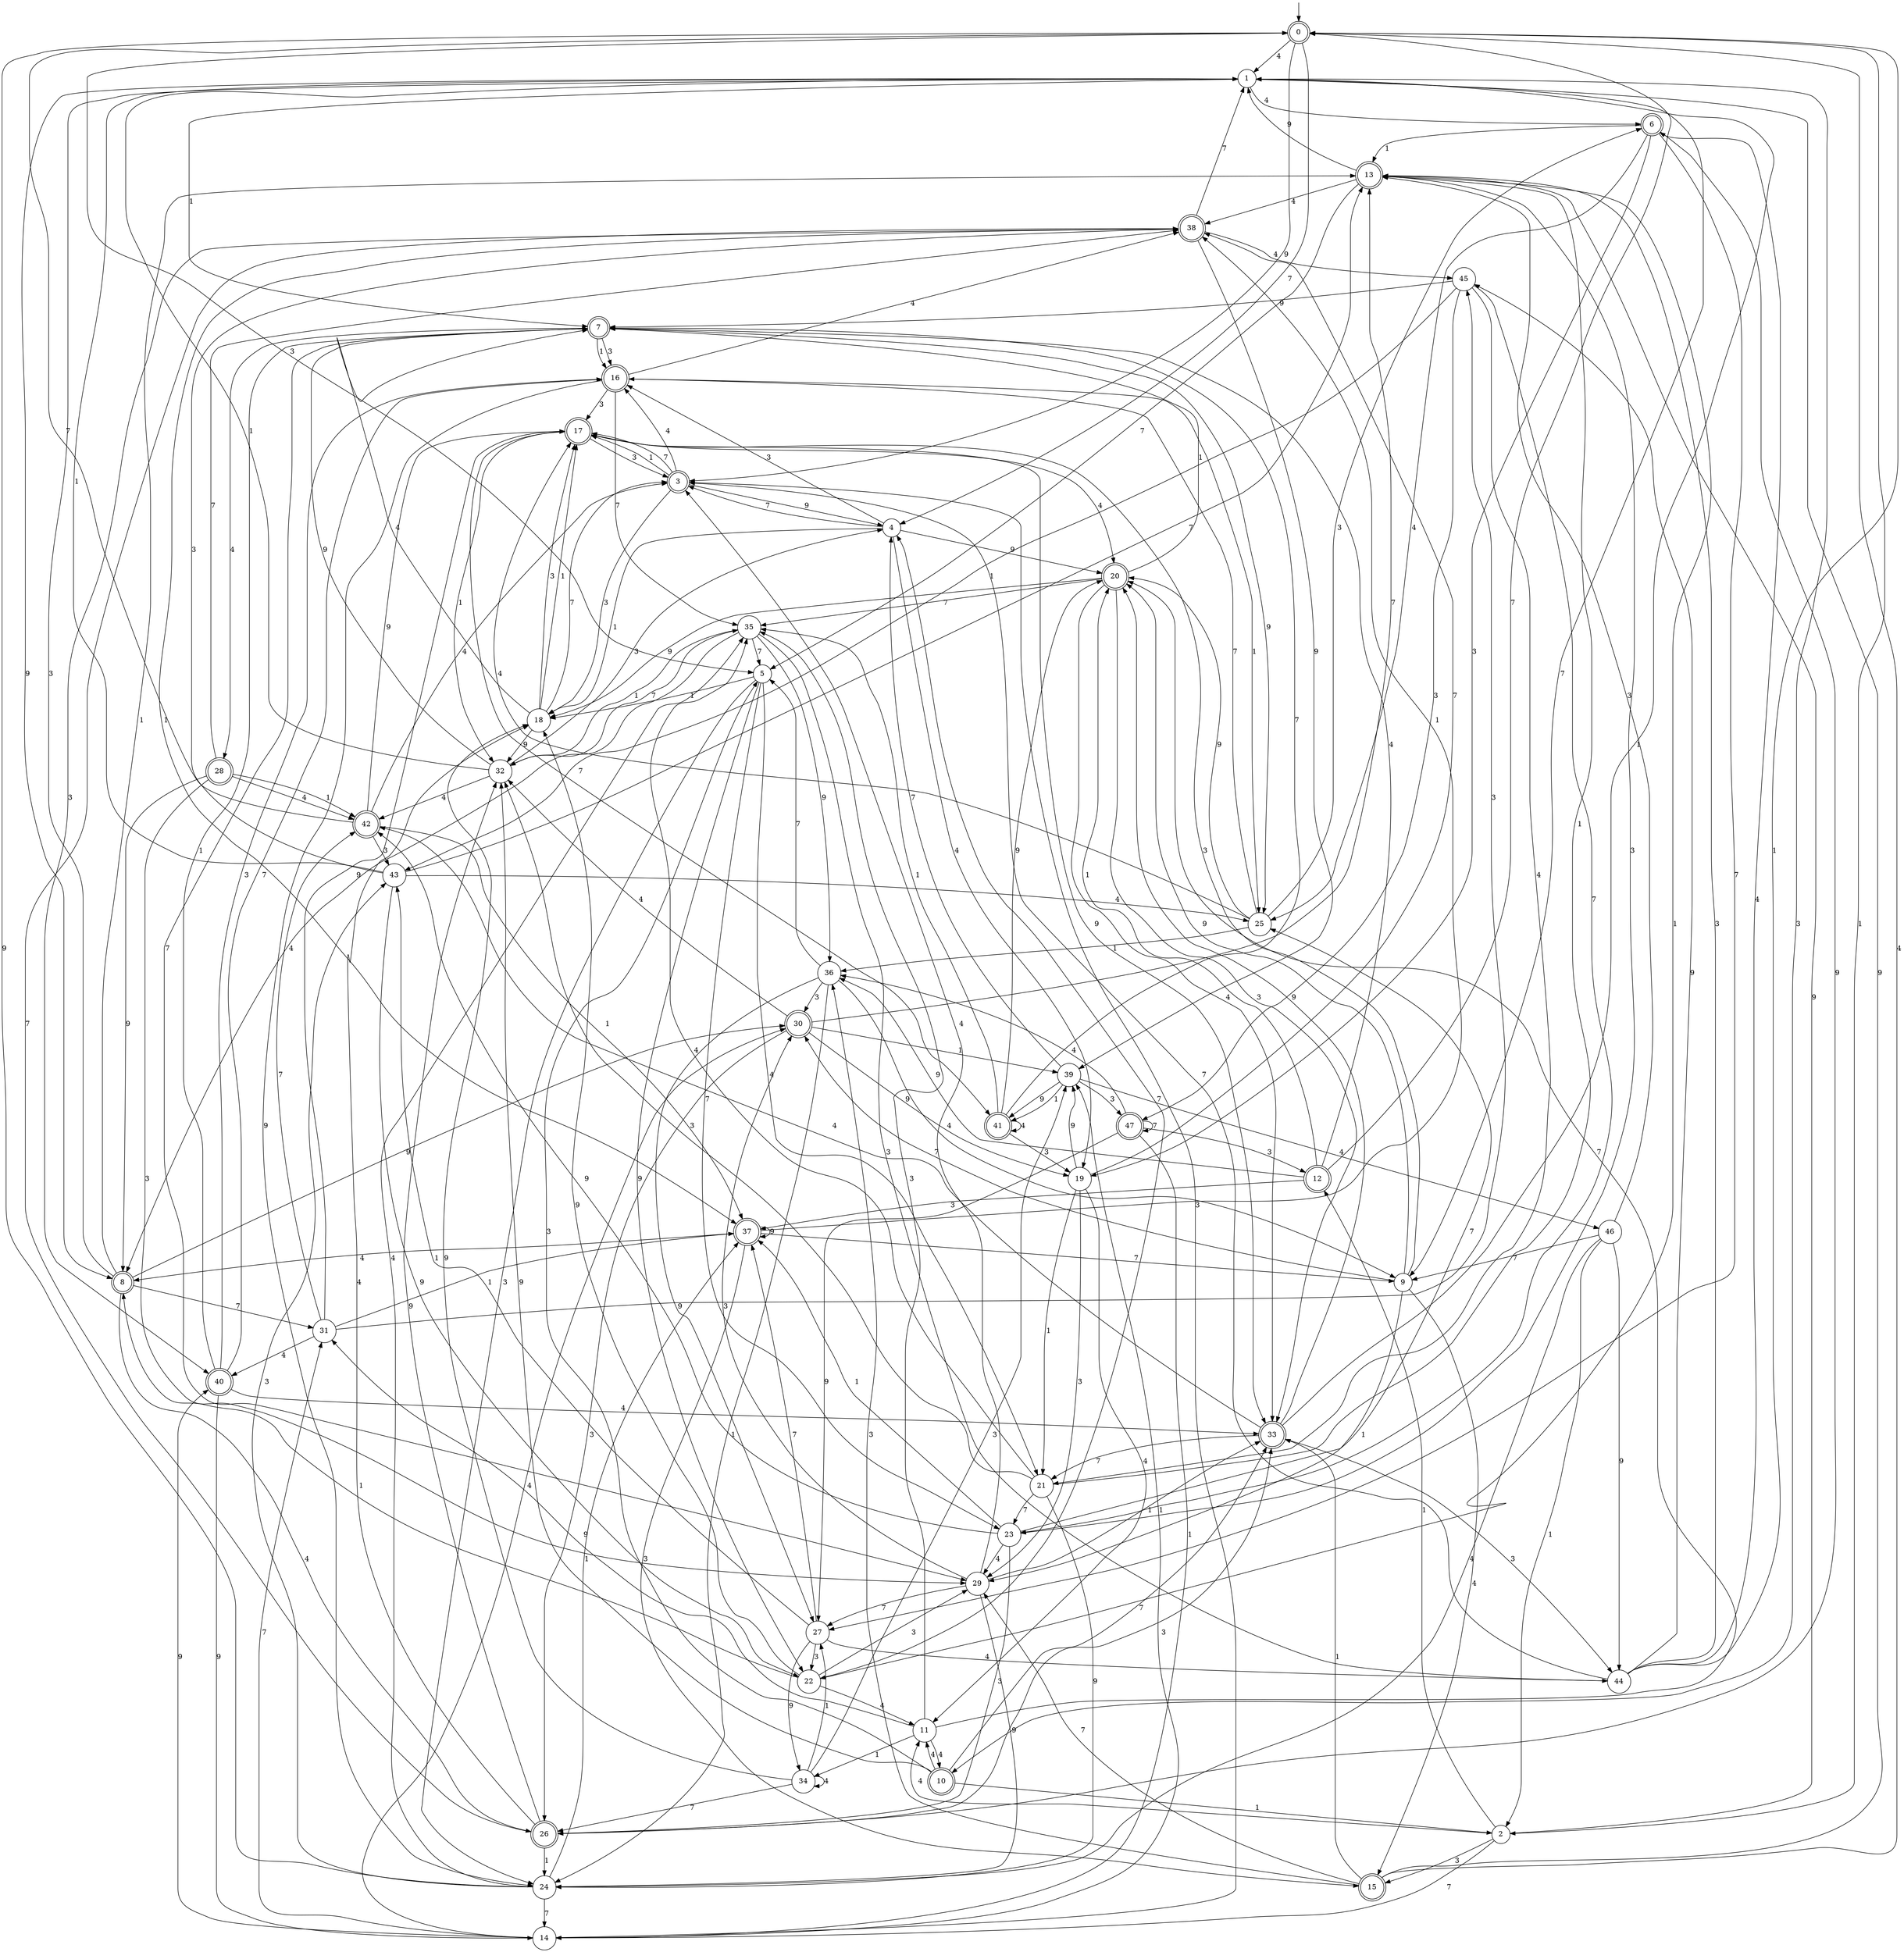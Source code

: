 digraph g {

	s0 [shape="doublecircle" label="0"];
	s1 [shape="circle" label="1"];
	s2 [shape="circle" label="2"];
	s3 [shape="doublecircle" label="3"];
	s4 [shape="circle" label="4"];
	s5 [shape="circle" label="5"];
	s6 [shape="doublecircle" label="6"];
	s7 [shape="doublecircle" label="7"];
	s8 [shape="doublecircle" label="8"];
	s9 [shape="circle" label="9"];
	s10 [shape="doublecircle" label="10"];
	s11 [shape="circle" label="11"];
	s12 [shape="doublecircle" label="12"];
	s13 [shape="doublecircle" label="13"];
	s14 [shape="circle" label="14"];
	s15 [shape="doublecircle" label="15"];
	s16 [shape="doublecircle" label="16"];
	s17 [shape="doublecircle" label="17"];
	s18 [shape="circle" label="18"];
	s19 [shape="circle" label="19"];
	s20 [shape="doublecircle" label="20"];
	s21 [shape="circle" label="21"];
	s22 [shape="circle" label="22"];
	s23 [shape="circle" label="23"];
	s24 [shape="circle" label="24"];
	s25 [shape="circle" label="25"];
	s26 [shape="doublecircle" label="26"];
	s27 [shape="circle" label="27"];
	s28 [shape="doublecircle" label="28"];
	s29 [shape="circle" label="29"];
	s30 [shape="doublecircle" label="30"];
	s31 [shape="circle" label="31"];
	s32 [shape="circle" label="32"];
	s33 [shape="doublecircle" label="33"];
	s34 [shape="circle" label="34"];
	s35 [shape="circle" label="35"];
	s36 [shape="circle" label="36"];
	s37 [shape="doublecircle" label="37"];
	s38 [shape="doublecircle" label="38"];
	s39 [shape="circle" label="39"];
	s40 [shape="doublecircle" label="40"];
	s41 [shape="doublecircle" label="41"];
	s42 [shape="doublecircle" label="42"];
	s43 [shape="circle" label="43"];
	s44 [shape="circle" label="44"];
	s45 [shape="circle" label="45"];
	s46 [shape="circle" label="46"];
	s47 [shape="doublecircle" label="47"];
	s0 -> s1 [label="4"];
	s0 -> s2 [label="1"];
	s0 -> s3 [label="9"];
	s0 -> s4 [label="7"];
	s0 -> s5 [label="3"];
	s1 -> s6 [label="4"];
	s1 -> s7 [label="1"];
	s1 -> s8 [label="9"];
	s1 -> s9 [label="7"];
	s1 -> s10 [label="3"];
	s2 -> s11 [label="4"];
	s2 -> s12 [label="1"];
	s2 -> s13 [label="9"];
	s2 -> s14 [label="7"];
	s2 -> s15 [label="3"];
	s3 -> s16 [label="4"];
	s3 -> s17 [label="1"];
	s3 -> s4 [label="9"];
	s3 -> s17 [label="7"];
	s3 -> s18 [label="3"];
	s4 -> s19 [label="4"];
	s4 -> s18 [label="1"];
	s4 -> s20 [label="9"];
	s4 -> s3 [label="7"];
	s4 -> s16 [label="3"];
	s5 -> s21 [label="4"];
	s5 -> s18 [label="1"];
	s5 -> s22 [label="9"];
	s5 -> s23 [label="7"];
	s5 -> s24 [label="3"];
	s6 -> s25 [label="4"];
	s6 -> s13 [label="1"];
	s6 -> s26 [label="9"];
	s6 -> s27 [label="7"];
	s6 -> s19 [label="3"];
	s7 -> s28 [label="4"];
	s7 -> s16 [label="1"];
	s7 -> s25 [label="9"];
	s7 -> s29 [label="7"];
	s7 -> s16 [label="3"];
	s8 -> s26 [label="4"];
	s8 -> s13 [label="1"];
	s8 -> s30 [label="9"];
	s8 -> s31 [label="7"];
	s8 -> s1 [label="3"];
	s9 -> s15 [label="4"];
	s9 -> s29 [label="1"];
	s9 -> s20 [label="9"];
	s9 -> s30 [label="7"];
	s9 -> s17 [label="3"];
	s10 -> s11 [label="4"];
	s10 -> s2 [label="1"];
	s10 -> s32 [label="9"];
	s10 -> s33 [label="7"];
	s10 -> s5 [label="3"];
	s11 -> s10 [label="4"];
	s11 -> s34 [label="1"];
	s11 -> s31 [label="9"];
	s11 -> s20 [label="7"];
	s11 -> s35 [label="3"];
	s12 -> s7 [label="4"];
	s12 -> s20 [label="1"];
	s12 -> s36 [label="9"];
	s12 -> s0 [label="7"];
	s12 -> s37 [label="3"];
	s13 -> s38 [label="4"];
	s13 -> s22 [label="1"];
	s13 -> s1 [label="9"];
	s13 -> s5 [label="7"];
	s13 -> s23 [label="3"];
	s14 -> s30 [label="4"];
	s14 -> s39 [label="1"];
	s14 -> s40 [label="9"];
	s14 -> s31 [label="7"];
	s14 -> s3 [label="3"];
	s15 -> s0 [label="4"];
	s15 -> s33 [label="1"];
	s15 -> s1 [label="9"];
	s15 -> s29 [label="7"];
	s15 -> s36 [label="3"];
	s16 -> s38 [label="4"];
	s16 -> s25 [label="1"];
	s16 -> s24 [label="9"];
	s16 -> s35 [label="7"];
	s16 -> s17 [label="3"];
	s17 -> s20 [label="4"];
	s17 -> s32 [label="1"];
	s17 -> s33 [label="9"];
	s17 -> s41 [label="7"];
	s17 -> s3 [label="3"];
	s18 -> s7 [label="4"];
	s18 -> s17 [label="1"];
	s18 -> s32 [label="9"];
	s18 -> s3 [label="7"];
	s18 -> s17 [label="3"];
	s19 -> s11 [label="4"];
	s19 -> s21 [label="1"];
	s19 -> s39 [label="9"];
	s19 -> s38 [label="7"];
	s19 -> s29 [label="3"];
	s20 -> s33 [label="4"];
	s20 -> s7 [label="1"];
	s20 -> s18 [label="9"];
	s20 -> s35 [label="7"];
	s20 -> s33 [label="3"];
	s21 -> s35 [label="4"];
	s21 -> s13 [label="1"];
	s21 -> s24 [label="9"];
	s21 -> s23 [label="7"];
	s21 -> s32 [label="3"];
	s22 -> s11 [label="4"];
	s22 -> s8 [label="1"];
	s22 -> s18 [label="9"];
	s22 -> s4 [label="7"];
	s22 -> s29 [label="3"];
	s23 -> s29 [label="4"];
	s23 -> s37 [label="1"];
	s23 -> s42 [label="9"];
	s23 -> s25 [label="7"];
	s23 -> s26 [label="3"];
	s24 -> s35 [label="4"];
	s24 -> s37 [label="1"];
	s24 -> s0 [label="9"];
	s24 -> s14 [label="7"];
	s24 -> s43 [label="3"];
	s25 -> s17 [label="4"];
	s25 -> s36 [label="1"];
	s25 -> s20 [label="9"];
	s25 -> s16 [label="7"];
	s25 -> s6 [label="3"];
	s26 -> s18 [label="4"];
	s26 -> s24 [label="1"];
	s26 -> s32 [label="9"];
	s26 -> s38 [label="7"];
	s26 -> s33 [label="3"];
	s27 -> s44 [label="4"];
	s27 -> s43 [label="1"];
	s27 -> s34 [label="9"];
	s27 -> s37 [label="7"];
	s27 -> s22 [label="3"];
	s28 -> s42 [label="4"];
	s28 -> s42 [label="1"];
	s28 -> s8 [label="9"];
	s28 -> s38 [label="7"];
	s28 -> s29 [label="3"];
	s29 -> s3 [label="4"];
	s29 -> s33 [label="1"];
	s29 -> s24 [label="9"];
	s29 -> s27 [label="7"];
	s29 -> s30 [label="3"];
	s30 -> s32 [label="4"];
	s30 -> s39 [label="1"];
	s30 -> s19 [label="9"];
	s30 -> s13 [label="7"];
	s30 -> s26 [label="3"];
	s31 -> s40 [label="4"];
	s31 -> s37 [label="1"];
	s31 -> s17 [label="9"];
	s31 -> s42 [label="7"];
	s31 -> s45 [label="3"];
	s32 -> s42 [label="4"];
	s32 -> s1 [label="1"];
	s32 -> s7 [label="9"];
	s32 -> s35 [label="7"];
	s32 -> s4 [label="3"];
	s33 -> s42 [label="4"];
	s33 -> s1 [label="1"];
	s33 -> s20 [label="9"];
	s33 -> s21 [label="7"];
	s33 -> s44 [label="3"];
	s34 -> s34 [label="4"];
	s34 -> s27 [label="1"];
	s34 -> s18 [label="9"];
	s34 -> s26 [label="7"];
	s34 -> s39 [label="3"];
	s35 -> s8 [label="4"];
	s35 -> s32 [label="1"];
	s35 -> s36 [label="9"];
	s35 -> s5 [label="7"];
	s35 -> s44 [label="3"];
	s36 -> s9 [label="4"];
	s36 -> s24 [label="1"];
	s36 -> s27 [label="9"];
	s36 -> s5 [label="7"];
	s36 -> s30 [label="3"];
	s37 -> s8 [label="4"];
	s37 -> s38 [label="1"];
	s37 -> s37 [label="9"];
	s37 -> s9 [label="7"];
	s37 -> s15 [label="3"];
	s38 -> s45 [label="4"];
	s38 -> s37 [label="1"];
	s38 -> s39 [label="9"];
	s38 -> s1 [label="7"];
	s38 -> s40 [label="3"];
	s39 -> s46 [label="4"];
	s39 -> s41 [label="1"];
	s39 -> s41 [label="9"];
	s39 -> s4 [label="7"];
	s39 -> s47 [label="3"];
	s40 -> s33 [label="4"];
	s40 -> s7 [label="1"];
	s40 -> s14 [label="9"];
	s40 -> s16 [label="7"];
	s40 -> s16 [label="3"];
	s41 -> s41 [label="4"];
	s41 -> s35 [label="1"];
	s41 -> s20 [label="9"];
	s41 -> s7 [label="7"];
	s41 -> s19 [label="3"];
	s42 -> s3 [label="4"];
	s42 -> s37 [label="1"];
	s42 -> s17 [label="9"];
	s42 -> s0 [label="7"];
	s42 -> s43 [label="3"];
	s43 -> s25 [label="4"];
	s43 -> s1 [label="1"];
	s43 -> s22 [label="9"];
	s43 -> s13 [label="7"];
	s43 -> s38 [label="3"];
	s44 -> s6 [label="4"];
	s44 -> s0 [label="1"];
	s44 -> s45 [label="9"];
	s44 -> s3 [label="7"];
	s44 -> s13 [label="3"];
	s45 -> s21 [label="4"];
	s45 -> s43 [label="1"];
	s45 -> s7 [label="9"];
	s45 -> s23 [label="7"];
	s45 -> s47 [label="3"];
	s46 -> s24 [label="4"];
	s46 -> s2 [label="1"];
	s46 -> s44 [label="9"];
	s46 -> s9 [label="7"];
	s46 -> s13 [label="3"];
	s47 -> s36 [label="4"];
	s47 -> s14 [label="1"];
	s47 -> s27 [label="9"];
	s47 -> s47 [label="7"];
	s47 -> s12 [label="3"];

__start0 [label="" shape="none" width="0" height="0"];
__start0 -> s0;

}
